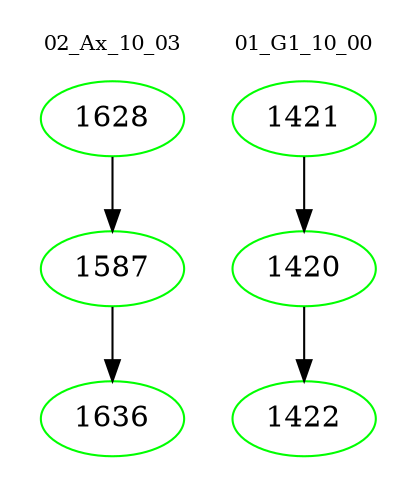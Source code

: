 digraph{
subgraph cluster_0 {
color = white
label = "02_Ax_10_03";
fontsize=10;
T0_1628 [label="1628", color="green"]
T0_1628 -> T0_1587 [color="black"]
T0_1587 [label="1587", color="green"]
T0_1587 -> T0_1636 [color="black"]
T0_1636 [label="1636", color="green"]
}
subgraph cluster_1 {
color = white
label = "01_G1_10_00";
fontsize=10;
T1_1421 [label="1421", color="green"]
T1_1421 -> T1_1420 [color="black"]
T1_1420 [label="1420", color="green"]
T1_1420 -> T1_1422 [color="black"]
T1_1422 [label="1422", color="green"]
}
}
